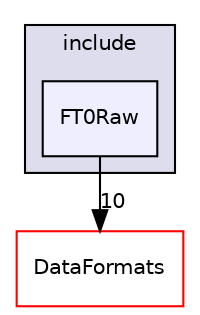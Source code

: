 digraph "/home/travis/build/AliceO2Group/AliceO2/Detectors/FIT/FT0/raw/include/FT0Raw" {
  bgcolor=transparent;
  compound=true
  node [ fontsize="10", fontname="Helvetica"];
  edge [ labelfontsize="10", labelfontname="Helvetica"];
  subgraph clusterdir_7642c41b5eca933b9cefb7401403fa46 {
    graph [ bgcolor="#ddddee", pencolor="black", label="include" fontname="Helvetica", fontsize="10", URL="dir_7642c41b5eca933b9cefb7401403fa46.html"]
  dir_7a9497ec2af6516b85b654dbf9f7ba9a [shape=box, label="FT0Raw", style="filled", fillcolor="#eeeeff", pencolor="black", URL="dir_7a9497ec2af6516b85b654dbf9f7ba9a.html"];
  }
  dir_2171f7ec022c5423887b07c69b2f5b48 [shape=box label="DataFormats" color="red" URL="dir_2171f7ec022c5423887b07c69b2f5b48.html"];
  dir_7a9497ec2af6516b85b654dbf9f7ba9a->dir_2171f7ec022c5423887b07c69b2f5b48 [headlabel="10", labeldistance=1.5 headhref="dir_000468_000080.html"];
}
